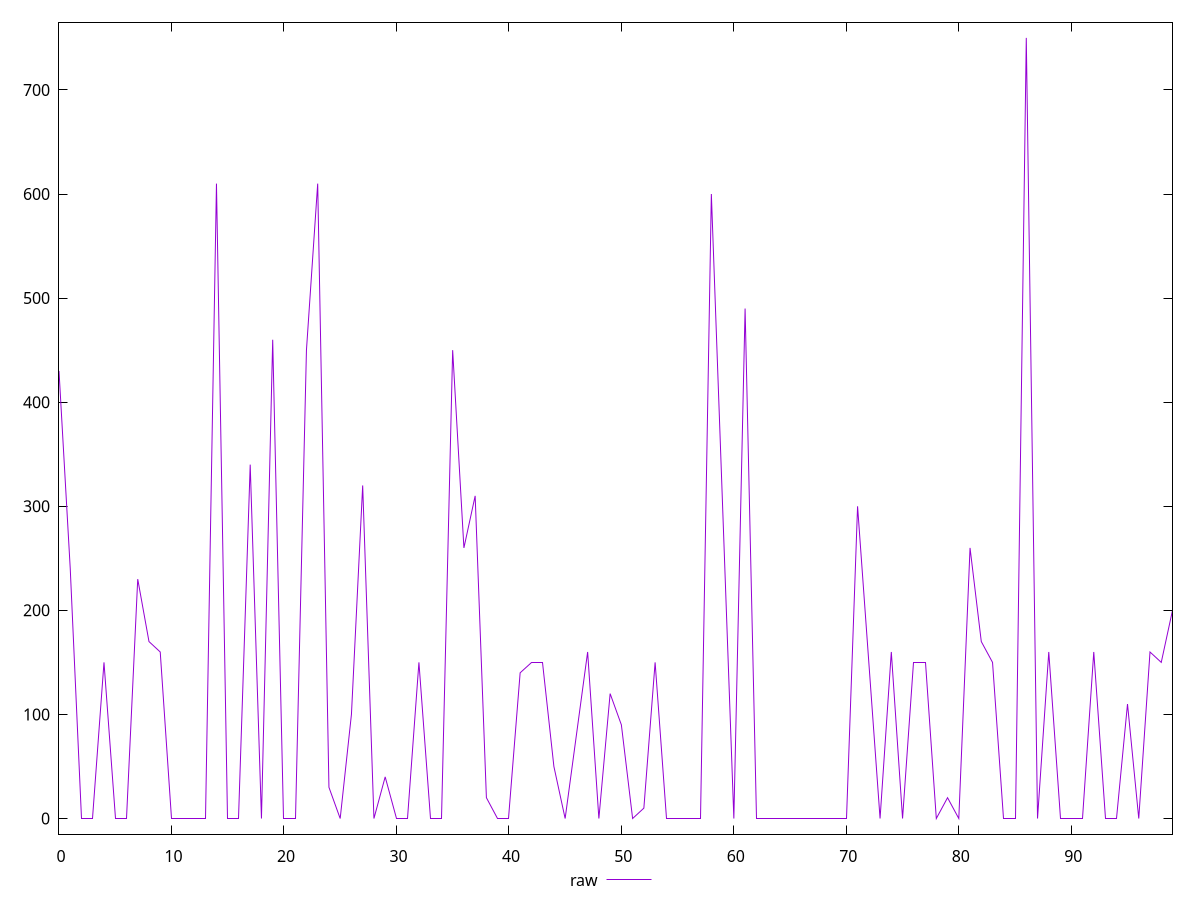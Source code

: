 reset

$raw <<EOF
0 430
1 240
2 0
3 0
4 150
5 0
6 0
7 230
8 170
9 160
10 0
11 0
12 0
13 0
14 610
15 0
16 0
17 340
18 0
19 460
20 0
21 0
22 450
23 610
24 30
25 0
26 100
27 320
28 0
29 40
30 0
31 0
32 150
33 0
34 0
35 450
36 260
37 310
38 20
39 0
40 0
41 140
42 150
43 150
44 50
45 0
46 80
47 160
48 0
49 120
50 90
51 0
52 10
53 150
54 0
55 0
56 0
57 0
58 600
59 300
60 0
61 490
62 0
63 0
64 0
65 0
66 0
67 0
68 0
69 0
70 0
71 300
72 150
73 0
74 160
75 0
76 150
77 150
78 0
79 20
80 0
81 260
82 170
83 150
84 0
85 0
86 750
87 0
88 160
89 0
90 0
91 0
92 160
93 0
94 0
95 110
96 0
97 160
98 150
99 200
EOF

set key outside below
set xrange [0:99]
set yrange [-15:765]
set trange [-15:765]
set terminal svg size 640, 500 enhanced background rgb 'white'
set output "report_00013_2021-02-09T12-04-24.940Z/unused-css-rules/samples/pages+cached/raw/values.svg"

plot $raw title "raw" with line

reset
